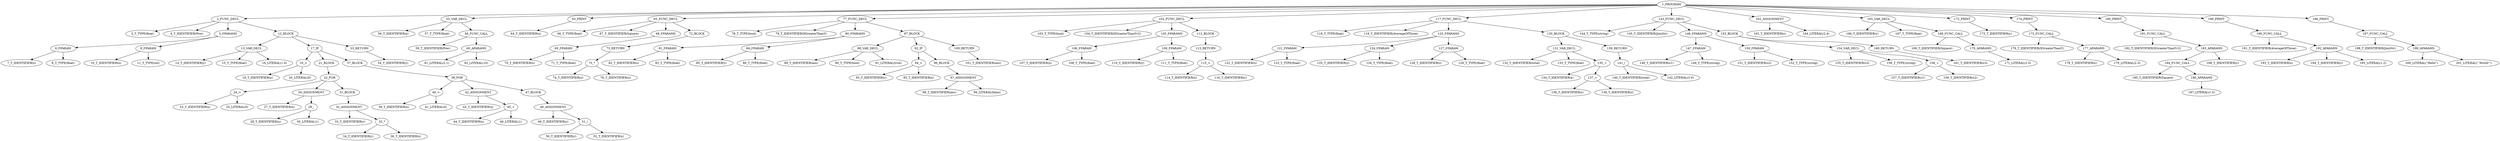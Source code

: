 digraph ast {
"1_PROGRAM"->"2_FUNC_DECL"
"1_PROGRAM"->"55_VAR_DECL"
"1_PROGRAM"->"63_PRINT"
"1_PROGRAM"->"65_FUNC_DECL"
"1_PROGRAM"->"77_FUNC_DECL"
"1_PROGRAM"->"102_FUNC_DECL"
"1_PROGRAM"->"117_FUNC_DECL"
"1_PROGRAM"->"143_FUNC_DECL"
"1_PROGRAM"->"162_ASSIGNMENT"
"1_PROGRAM"->"165_VAR_DECL"
"1_PROGRAM"->"172_PRINT"
"1_PROGRAM"->"174_PRINT"
"1_PROGRAM"->"180_PRINT"
"1_PROGRAM"->"189_PRINT"
"1_PROGRAM"->"196_PRINT"
"2_FUNC_DECL"->"3_T_TYPE(float)"
"2_FUNC_DECL"->"4_T_IDENTIFIER(Pow)"
"2_FUNC_DECL"->"5_FPARAMS"
"2_FUNC_DECL"->"12_BLOCK"
"5_FPARAMS"->"6_FPARAM"
"5_FPARAMS"->"9_FPARAM"
"6_FPARAM"->"7_T_IDENTIFIER(x)"
"6_FPARAM"->"8_T_TYPE(float)"
"9_FPARAM"->"10_T_IDENTIFIER(n)"
"9_FPARAM"->"11_T_TYPE(int)"
"12_BLOCK"->"13_VAR_DECL"
"12_BLOCK"->"17_IF"
"12_BLOCK"->"53_RETURN"
"13_VAR_DECL"->"14_T_IDENTIFIER(y)"
"13_VAR_DECL"->"15_T_TYPE(float)"
"13_VAR_DECL"->"16_LITERAL(1.0)"
"17_IF"->"19_>"
"17_IF"->"21_BLOCK"
"17_IF"->"37_BLOCK"
"19_>"->"18_T_IDENTIFIER(n)"
"19_>"->"20_LITERAL(0)"
"21_BLOCK"->"22_FOR"
"22_FOR"->"24_>"
"22_FOR"->"26_ASSIGNMENT"
"22_FOR"->"31_BLOCK"
"24_>"->"23_T_IDENTIFIER(n)"
"24_>"->"25_LITERAL(0)"
"26_ASSIGNMENT"->"27_T_IDENTIFIER(n)"
"26_ASSIGNMENT"->"29_-"
"29_-"->"28_T_IDENTIFIER(n)"
"29_-"->"30_LITERAL(1)"
"31_BLOCK"->"32_ASSIGNMENT"
"32_ASSIGNMENT"->"33_T_IDENTIFIER(y)"
"32_ASSIGNMENT"->"35_*"
"35_*"->"34_T_IDENTIFIER(y)"
"35_*"->"36_T_IDENTIFIER(x)"
"37_BLOCK"->"38_FOR"
"38_FOR"->"40_<"
"38_FOR"->"42_ASSIGNMENT"
"38_FOR"->"47_BLOCK"
"40_<"->"39_T_IDENTIFIER(n)"
"40_<"->"41_LITERAL(0)"
"42_ASSIGNMENT"->"43_T_IDENTIFIER(n)"
"42_ASSIGNMENT"->"45_+"
"45_+"->"44_T_IDENTIFIER(n)"
"45_+"->"46_LITERAL(1)"
"47_BLOCK"->"48_ASSIGNMENT"
"48_ASSIGNMENT"->"49_T_IDENTIFIER(y)"
"48_ASSIGNMENT"->"51_/"
"51_/"->"50_T_IDENTIFIER(y)"
"51_/"->"52_T_IDENTIFIER(x)"
"53_RETURN"->"54_T_IDENTIFIER(y)"
"55_VAR_DECL"->"56_T_IDENTIFIER(x)"
"55_VAR_DECL"->"57_T_TYPE(float)"
"55_VAR_DECL"->"58_FUNC_CALL"
"58_FUNC_CALL"->"59_T_IDENTIFIER(Pow)"
"58_FUNC_CALL"->"60_APARAMS"
"60_APARAMS"->"61_LITERAL(2.1)"
"60_APARAMS"->"62_LITERAL(10)"
"63_PRINT"->"64_T_IDENTIFIER(x)"
"65_FUNC_DECL"->"66_T_TYPE(float)"
"65_FUNC_DECL"->"67_T_IDENTIFIER(Square)"
"65_FUNC_DECL"->"68_FPARAMS"
"65_FUNC_DECL"->"72_BLOCK"
"68_FPARAMS"->"69_FPARAM"
"69_FPARAM"->"70_T_IDENTIFIER(x)"
"69_FPARAM"->"71_T_TYPE(float)"
"72_BLOCK"->"73_RETURN"
"73_RETURN"->"75_*"
"75_*"->"74_T_IDENTIFIER(x)"
"75_*"->"76_T_IDENTIFIER(x)"
"77_FUNC_DECL"->"78_T_TYPE(bool)"
"77_FUNC_DECL"->"79_T_IDENTIFIER(XGreaterThanY)"
"77_FUNC_DECL"->"80_FPARAMS"
"77_FUNC_DECL"->"87_BLOCK"
"80_FPARAMS"->"81_FPARAM"
"80_FPARAMS"->"84_FPARAM"
"81_FPARAM"->"82_T_IDENTIFIER(x)"
"81_FPARAM"->"83_T_TYPE(float)"
"84_FPARAM"->"85_T_IDENTIFIER(y)"
"84_FPARAM"->"86_T_TYPE(float)"
"87_BLOCK"->"88_VAR_DECL"
"87_BLOCK"->"92_IF"
"87_BLOCK"->"100_RETURN"
"88_VAR_DECL"->"89_T_IDENTIFIER(ans)"
"88_VAR_DECL"->"90_T_TYPE(bool)"
"88_VAR_DECL"->"91_LITERAL(true)"
"92_IF"->"94_>"
"92_IF"->"96_BLOCK"
"94_>"->"93_T_IDENTIFIER(y)"
"94_>"->"95_T_IDENTIFIER(x)"
"96_BLOCK"->"97_ASSIGNMENT"
"97_ASSIGNMENT"->"98_T_IDENTIFIER(ans)"
"97_ASSIGNMENT"->"99_LITERAL(false)"
"100_RETURN"->"101_T_IDENTIFIER(ans)"
"102_FUNC_DECL"->"103_T_TYPE(bool)"
"102_FUNC_DECL"->"104_T_IDENTIFIER(XGreaterThanYv2)"
"102_FUNC_DECL"->"105_FPARAMS"
"102_FUNC_DECL"->"112_BLOCK"
"105_FPARAMS"->"106_FPARAM"
"105_FPARAMS"->"109_FPARAM"
"106_FPARAM"->"107_T_IDENTIFIER(x)"
"106_FPARAM"->"108_T_TYPE(float)"
"109_FPARAM"->"110_T_IDENTIFIER(y)"
"109_FPARAM"->"111_T_TYPE(float)"
"112_BLOCK"->"113_RETURN"
"113_RETURN"->"115_>"
"115_>"->"114_T_IDENTIFIER(x)"
"115_>"->"116_T_IDENTIFIER(y)"
"117_FUNC_DECL"->"118_T_TYPE(float)"
"117_FUNC_DECL"->"119_T_IDENTIFIER(AverageOfThree)"
"117_FUNC_DECL"->"120_FPARAMS"
"117_FUNC_DECL"->"130_BLOCK"
"120_FPARAMS"->"121_FPARAM"
"120_FPARAMS"->"124_FPARAM"
"120_FPARAMS"->"127_FPARAM"
"121_FPARAM"->"122_T_IDENTIFIER(x)"
"121_FPARAM"->"123_T_TYPE(float)"
"124_FPARAM"->"125_T_IDENTIFIER(y)"
"124_FPARAM"->"126_T_TYPE(float)"
"127_FPARAM"->"128_T_IDENTIFIER(z)"
"127_FPARAM"->"129_T_TYPE(float)"
"130_BLOCK"->"131_VAR_DECL"
"130_BLOCK"->"139_RETURN"
"131_VAR_DECL"->"132_T_IDENTIFIER(total)"
"131_VAR_DECL"->"133_T_TYPE(float)"
"131_VAR_DECL"->"135_+"
"135_+"->"134_T_IDENTIFIER(x)"
"135_+"->"137_+"
"137_+"->"136_T_IDENTIFIER(y)"
"137_+"->"138_T_IDENTIFIER(z)"
"139_RETURN"->"141_/"
"141_/"->"140_T_IDENTIFIER(total)"
"141_/"->"142_LITERAL(3.0)"
"143_FUNC_DECL"->"144_T_TYPE(string)"
"143_FUNC_DECL"->"145_T_IDENTIFIER(JoinStr)"
"143_FUNC_DECL"->"146_FPARAMS"
"143_FUNC_DECL"->"153_BLOCK"
"146_FPARAMS"->"147_FPARAM"
"146_FPARAMS"->"150_FPARAM"
"147_FPARAM"->"148_T_IDENTIFIER(s1)"
"147_FPARAM"->"149_T_TYPE(string)"
"150_FPARAM"->"151_T_IDENTIFIER(s2)"
"150_FPARAM"->"152_T_TYPE(string)"
"153_BLOCK"->"154_VAR_DECL"
"153_BLOCK"->"160_RETURN"
"154_VAR_DECL"->"155_T_IDENTIFIER(s3)"
"154_VAR_DECL"->"156_T_TYPE(string)"
"154_VAR_DECL"->"158_+"
"158_+"->"157_T_IDENTIFIER(s1)"
"158_+"->"159_T_IDENTIFIER(s2)"
"160_RETURN"->"161_T_IDENTIFIER(s3)"
"162_ASSIGNMENT"->"163_T_IDENTIFIER(x)"
"162_ASSIGNMENT"->"164_LITERAL(2.4)"
"165_VAR_DECL"->"166_T_IDENTIFIER(y)"
"165_VAR_DECL"->"167_T_TYPE(float)"
"165_VAR_DECL"->"168_FUNC_CALL"
"168_FUNC_CALL"->"169_T_IDENTIFIER(Square)"
"168_FUNC_CALL"->"170_APARAMS"
"170_APARAMS"->"171_LITERAL(2.5)"
"172_PRINT"->"173_T_IDENTIFIER(y)"
"174_PRINT"->"175_FUNC_CALL"
"175_FUNC_CALL"->"176_T_IDENTIFIER(XGreaterThanY)"
"175_FUNC_CALL"->"177_APARAMS"
"177_APARAMS"->"178_T_IDENTIFIER(x)"
"177_APARAMS"->"179_LITERAL(2.3)"
"180_PRINT"->"181_FUNC_CALL"
"181_FUNC_CALL"->"182_T_IDENTIFIER(XGreaterThanYv2)"
"181_FUNC_CALL"->"183_APARAMS"
"183_APARAMS"->"184_FUNC_CALL"
"183_APARAMS"->"188_T_IDENTIFIER(y)"
"184_FUNC_CALL"->"185_T_IDENTIFIER(Square)"
"184_FUNC_CALL"->"186_APARAMS"
"186_APARAMS"->"187_LITERAL(1.5)"
"189_PRINT"->"190_FUNC_CALL"
"190_FUNC_CALL"->"191_T_IDENTIFIER(AverageOfThree)"
"190_FUNC_CALL"->"192_APARAMS"
"192_APARAMS"->"193_T_IDENTIFIER(x)"
"192_APARAMS"->"194_T_IDENTIFIER(y)"
"192_APARAMS"->"195_LITERAL(1.2)"
"196_PRINT"->"197_FUNC_CALL"
"197_FUNC_CALL"->"198_T_IDENTIFIER(JoinStr)"
"197_FUNC_CALL"->"199_APARAMS"
"199_APARAMS"->"200_LITERAL(\"Hello\")"
"199_APARAMS"->"201_LITERAL(\" World!\")"
}
